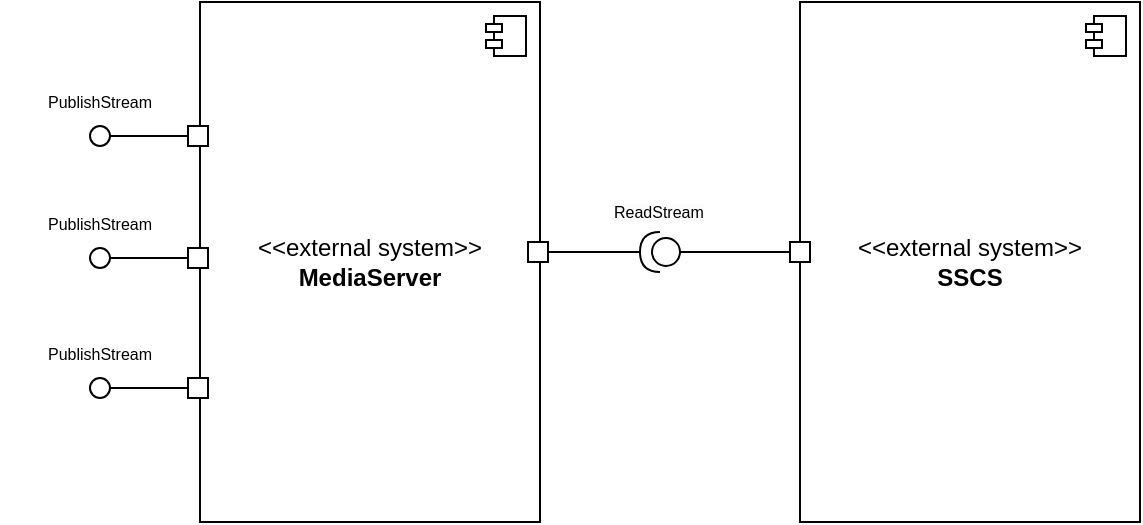 <mxfile version="22.0.0" type="device">
  <diagram name="Página-1" id="KjTtuctHwxDyZRn3l2mg">
    <mxGraphModel dx="839" dy="497" grid="1" gridSize="10" guides="1" tooltips="1" connect="1" arrows="1" fold="1" page="1" pageScale="1" pageWidth="827" pageHeight="1169" math="0" shadow="0">
      <root>
        <mxCell id="0" />
        <mxCell id="1" parent="0" />
        <mxCell id="1v8-vr0Qcsb3jSITrx1u-39" value="" style="group" vertex="1" connectable="0" parent="1">
          <mxGeometry x="240" y="160" width="174" height="260" as="geometry" />
        </mxCell>
        <mxCell id="1v8-vr0Qcsb3jSITrx1u-3" value="&amp;lt;&amp;lt;external system&amp;gt;&amp;gt;&lt;br&gt;&lt;b&gt;MediaServer&lt;/b&gt;" style="html=1;dropTarget=0;whiteSpace=wrap;" vertex="1" parent="1v8-vr0Qcsb3jSITrx1u-39">
          <mxGeometry width="170" height="260" as="geometry" />
        </mxCell>
        <mxCell id="1v8-vr0Qcsb3jSITrx1u-4" value="" style="shape=module;jettyWidth=8;jettyHeight=4;" vertex="1" parent="1v8-vr0Qcsb3jSITrx1u-3">
          <mxGeometry x="1" width="20" height="20" relative="1" as="geometry">
            <mxPoint x="-27" y="7" as="offset" />
          </mxGeometry>
        </mxCell>
        <mxCell id="1v8-vr0Qcsb3jSITrx1u-89" value="" style="rounded=1;whiteSpace=wrap;html=1;arcSize=0;" vertex="1" parent="1v8-vr0Qcsb3jSITrx1u-39">
          <mxGeometry x="164" y="120" width="10" height="10" as="geometry" />
        </mxCell>
        <mxCell id="1v8-vr0Qcsb3jSITrx1u-64" value="" style="group" vertex="1" connectable="0" parent="1">
          <mxGeometry x="540" y="160" width="170" height="260" as="geometry" />
        </mxCell>
        <mxCell id="1v8-vr0Qcsb3jSITrx1u-65" value="&amp;lt;&amp;lt;external system&amp;gt;&amp;gt;&lt;br&gt;&lt;b&gt;SSCS&lt;/b&gt;" style="html=1;dropTarget=0;whiteSpace=wrap;" vertex="1" parent="1v8-vr0Qcsb3jSITrx1u-64">
          <mxGeometry width="170" height="260" as="geometry" />
        </mxCell>
        <mxCell id="1v8-vr0Qcsb3jSITrx1u-66" value="" style="shape=module;jettyWidth=8;jettyHeight=4;" vertex="1" parent="1v8-vr0Qcsb3jSITrx1u-65">
          <mxGeometry x="1" width="20" height="20" relative="1" as="geometry">
            <mxPoint x="-27" y="7" as="offset" />
          </mxGeometry>
        </mxCell>
        <mxCell id="1v8-vr0Qcsb3jSITrx1u-67" value="" style="group" vertex="1" connectable="0" parent="1">
          <mxGeometry x="140" y="194" width="104" height="61" as="geometry" />
        </mxCell>
        <mxCell id="1v8-vr0Qcsb3jSITrx1u-21" value="" style="ellipse;whiteSpace=wrap;html=1;align=center;aspect=fixed;fillColor=none;strokeColor=none;resizable=0;perimeter=centerPerimeter;rotatable=0;allowArrows=0;points=[];outlineConnect=1;" vertex="1" parent="1v8-vr0Qcsb3jSITrx1u-67">
          <mxGeometry y="51" width="10" height="10" as="geometry" />
        </mxCell>
        <mxCell id="1v8-vr0Qcsb3jSITrx1u-58" value="" style="group" vertex="1" connectable="0" parent="1v8-vr0Qcsb3jSITrx1u-67">
          <mxGeometry x="20" width="60" height="46" as="geometry" />
        </mxCell>
        <mxCell id="1v8-vr0Qcsb3jSITrx1u-30" value="" style="ellipse;whiteSpace=wrap;html=1;aspect=fixed;direction=south;" vertex="1" parent="1v8-vr0Qcsb3jSITrx1u-58">
          <mxGeometry x="25" y="28" width="10" height="10" as="geometry" />
        </mxCell>
        <mxCell id="1v8-vr0Qcsb3jSITrx1u-51" value="&lt;span style=&quot;font-size: 8px;&quot;&gt;PublishStream&lt;/span&gt;" style="text;html=1;strokeColor=none;fillColor=none;align=center;verticalAlign=middle;whiteSpace=wrap;rounded=0;container=0;" vertex="1" parent="1v8-vr0Qcsb3jSITrx1u-58">
          <mxGeometry width="60" height="30" as="geometry" />
        </mxCell>
        <mxCell id="1v8-vr0Qcsb3jSITrx1u-26" value="" style="rounded=1;whiteSpace=wrap;html=1;arcSize=0;" vertex="1" parent="1v8-vr0Qcsb3jSITrx1u-67">
          <mxGeometry x="94" y="28" width="10" height="10" as="geometry" />
        </mxCell>
        <mxCell id="1v8-vr0Qcsb3jSITrx1u-47" style="rounded=0;orthogonalLoop=1;jettySize=auto;html=1;exitX=0.5;exitY=0;exitDx=0;exitDy=0;entryX=0;entryY=0.5;entryDx=0;entryDy=0;strokeColor=default;anchorPointDirection=1;fixDash=0;endArrow=none;endFill=0;" edge="1" parent="1v8-vr0Qcsb3jSITrx1u-67" source="1v8-vr0Qcsb3jSITrx1u-30" target="1v8-vr0Qcsb3jSITrx1u-26">
          <mxGeometry relative="1" as="geometry" />
        </mxCell>
        <mxCell id="1v8-vr0Qcsb3jSITrx1u-68" value="" style="group" vertex="1" connectable="0" parent="1">
          <mxGeometry x="140" y="255" width="104" height="61" as="geometry" />
        </mxCell>
        <mxCell id="1v8-vr0Qcsb3jSITrx1u-69" value="" style="ellipse;whiteSpace=wrap;html=1;align=center;aspect=fixed;fillColor=none;strokeColor=none;resizable=0;perimeter=centerPerimeter;rotatable=0;allowArrows=0;points=[];outlineConnect=1;" vertex="1" parent="1v8-vr0Qcsb3jSITrx1u-68">
          <mxGeometry y="51" width="10" height="10" as="geometry" />
        </mxCell>
        <mxCell id="1v8-vr0Qcsb3jSITrx1u-70" value="" style="group" vertex="1" connectable="0" parent="1v8-vr0Qcsb3jSITrx1u-68">
          <mxGeometry x="20" width="60" height="46" as="geometry" />
        </mxCell>
        <mxCell id="1v8-vr0Qcsb3jSITrx1u-71" value="" style="ellipse;whiteSpace=wrap;html=1;aspect=fixed;direction=south;" vertex="1" parent="1v8-vr0Qcsb3jSITrx1u-70">
          <mxGeometry x="25" y="28" width="10" height="10" as="geometry" />
        </mxCell>
        <mxCell id="1v8-vr0Qcsb3jSITrx1u-72" value="&lt;span style=&quot;font-size: 8px;&quot;&gt;PublishStream&lt;/span&gt;" style="text;html=1;strokeColor=none;fillColor=none;align=center;verticalAlign=middle;whiteSpace=wrap;rounded=0;container=0;" vertex="1" parent="1v8-vr0Qcsb3jSITrx1u-70">
          <mxGeometry width="60" height="30" as="geometry" />
        </mxCell>
        <mxCell id="1v8-vr0Qcsb3jSITrx1u-73" value="" style="rounded=1;whiteSpace=wrap;html=1;arcSize=0;" vertex="1" parent="1v8-vr0Qcsb3jSITrx1u-68">
          <mxGeometry x="94" y="28" width="10" height="10" as="geometry" />
        </mxCell>
        <mxCell id="1v8-vr0Qcsb3jSITrx1u-74" style="rounded=0;orthogonalLoop=1;jettySize=auto;html=1;exitX=0.5;exitY=0;exitDx=0;exitDy=0;entryX=0;entryY=0.5;entryDx=0;entryDy=0;strokeColor=default;anchorPointDirection=1;fixDash=0;endArrow=none;endFill=0;" edge="1" parent="1v8-vr0Qcsb3jSITrx1u-68" source="1v8-vr0Qcsb3jSITrx1u-71" target="1v8-vr0Qcsb3jSITrx1u-73">
          <mxGeometry relative="1" as="geometry" />
        </mxCell>
        <mxCell id="1v8-vr0Qcsb3jSITrx1u-76" value="" style="group" vertex="1" connectable="0" parent="1">
          <mxGeometry x="140" y="320" width="104" height="61" as="geometry" />
        </mxCell>
        <mxCell id="1v8-vr0Qcsb3jSITrx1u-77" value="" style="ellipse;whiteSpace=wrap;html=1;align=center;aspect=fixed;fillColor=none;strokeColor=none;resizable=0;perimeter=centerPerimeter;rotatable=0;allowArrows=0;points=[];outlineConnect=1;" vertex="1" parent="1v8-vr0Qcsb3jSITrx1u-76">
          <mxGeometry y="51" width="10" height="10" as="geometry" />
        </mxCell>
        <mxCell id="1v8-vr0Qcsb3jSITrx1u-78" value="" style="group" vertex="1" connectable="0" parent="1v8-vr0Qcsb3jSITrx1u-76">
          <mxGeometry x="20" width="60" height="46" as="geometry" />
        </mxCell>
        <mxCell id="1v8-vr0Qcsb3jSITrx1u-79" value="" style="ellipse;whiteSpace=wrap;html=1;aspect=fixed;direction=south;" vertex="1" parent="1v8-vr0Qcsb3jSITrx1u-78">
          <mxGeometry x="25" y="28" width="10" height="10" as="geometry" />
        </mxCell>
        <mxCell id="1v8-vr0Qcsb3jSITrx1u-80" value="&lt;span style=&quot;font-size: 8px;&quot;&gt;PublishStream&lt;/span&gt;" style="text;html=1;strokeColor=none;fillColor=none;align=center;verticalAlign=middle;whiteSpace=wrap;rounded=0;container=0;" vertex="1" parent="1v8-vr0Qcsb3jSITrx1u-78">
          <mxGeometry width="60" height="30" as="geometry" />
        </mxCell>
        <mxCell id="1v8-vr0Qcsb3jSITrx1u-81" value="" style="rounded=1;whiteSpace=wrap;html=1;arcSize=0;" vertex="1" parent="1v8-vr0Qcsb3jSITrx1u-76">
          <mxGeometry x="94" y="28" width="10" height="10" as="geometry" />
        </mxCell>
        <mxCell id="1v8-vr0Qcsb3jSITrx1u-82" style="rounded=0;orthogonalLoop=1;jettySize=auto;html=1;exitX=0.5;exitY=0;exitDx=0;exitDy=0;entryX=0;entryY=0.5;entryDx=0;entryDy=0;strokeColor=default;anchorPointDirection=1;fixDash=0;endArrow=none;endFill=0;" edge="1" parent="1v8-vr0Qcsb3jSITrx1u-76" source="1v8-vr0Qcsb3jSITrx1u-79" target="1v8-vr0Qcsb3jSITrx1u-81">
          <mxGeometry relative="1" as="geometry" />
        </mxCell>
        <mxCell id="1v8-vr0Qcsb3jSITrx1u-95" style="edgeStyle=orthogonalEdgeStyle;rounded=0;orthogonalLoop=1;jettySize=auto;html=1;entryX=1;entryY=0.5;entryDx=0;entryDy=0;endArrow=none;endFill=0;" edge="1" parent="1" source="1v8-vr0Qcsb3jSITrx1u-93" target="1v8-vr0Qcsb3jSITrx1u-89">
          <mxGeometry relative="1" as="geometry" />
        </mxCell>
        <mxCell id="1v8-vr0Qcsb3jSITrx1u-96" style="edgeStyle=orthogonalEdgeStyle;rounded=0;orthogonalLoop=1;jettySize=auto;html=1;entryX=0;entryY=0.5;entryDx=0;entryDy=0;endArrow=none;endFill=0;" edge="1" parent="1" source="1v8-vr0Qcsb3jSITrx1u-93" target="1v8-vr0Qcsb3jSITrx1u-92">
          <mxGeometry relative="1" as="geometry" />
        </mxCell>
        <mxCell id="1v8-vr0Qcsb3jSITrx1u-93" value="" style="shape=providedRequiredInterface;html=1;verticalLabelPosition=bottom;sketch=0;rotation=-180;" vertex="1" parent="1">
          <mxGeometry x="460" y="275" width="20" height="20" as="geometry" />
        </mxCell>
        <mxCell id="1v8-vr0Qcsb3jSITrx1u-92" value="" style="rounded=1;whiteSpace=wrap;html=1;arcSize=0;" vertex="1" parent="1">
          <mxGeometry x="535" y="280" width="10" height="10" as="geometry" />
        </mxCell>
        <mxCell id="1v8-vr0Qcsb3jSITrx1u-97" value="&lt;span style=&quot;color: rgb(0, 0, 0); font-family: Helvetica; font-size: 8px; font-style: normal; font-variant-ligatures: normal; font-variant-caps: normal; font-weight: 400; letter-spacing: normal; orphans: 2; text-align: center; text-indent: 0px; text-transform: none; widows: 2; word-spacing: 0px; -webkit-text-stroke-width: 0px; background-color: rgb(251, 251, 251); text-decoration-thickness: initial; text-decoration-style: initial; text-decoration-color: initial; float: none; display: inline !important;&quot;&gt;ReadStream&lt;br&gt;&lt;br&gt;&lt;/span&gt;" style="text;whiteSpace=wrap;html=1;" vertex="1" parent="1">
          <mxGeometry x="445" y="250" width="55" height="40" as="geometry" />
        </mxCell>
      </root>
    </mxGraphModel>
  </diagram>
</mxfile>
